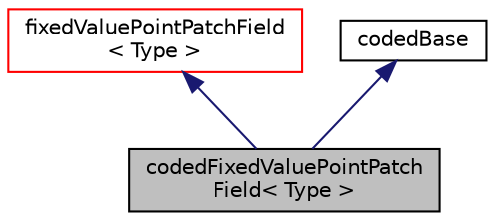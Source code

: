 digraph "codedFixedValuePointPatchField&lt; Type &gt;"
{
  bgcolor="transparent";
  edge [fontname="Helvetica",fontsize="10",labelfontname="Helvetica",labelfontsize="10"];
  node [fontname="Helvetica",fontsize="10",shape=record];
  Node0 [label="codedFixedValuePointPatch\lField\< Type \>",height=0.2,width=0.4,color="black", fillcolor="grey75", style="filled", fontcolor="black"];
  Node1 -> Node0 [dir="back",color="midnightblue",fontsize="10",style="solid",fontname="Helvetica"];
  Node1 [label="fixedValuePointPatchField\l\< Type \>",height=0.2,width=0.4,color="red",URL="$a27677.html",tooltip="A FixedValue boundary condition for pointField. "];
  Node11 -> Node0 [dir="back",color="midnightblue",fontsize="10",style="solid",fontname="Helvetica"];
  Node11 [label="codedBase",height=0.2,width=0.4,color="black",URL="$a27181.html",tooltip="Base class for function objects and boundary conditions using dynamic code. "];
}
